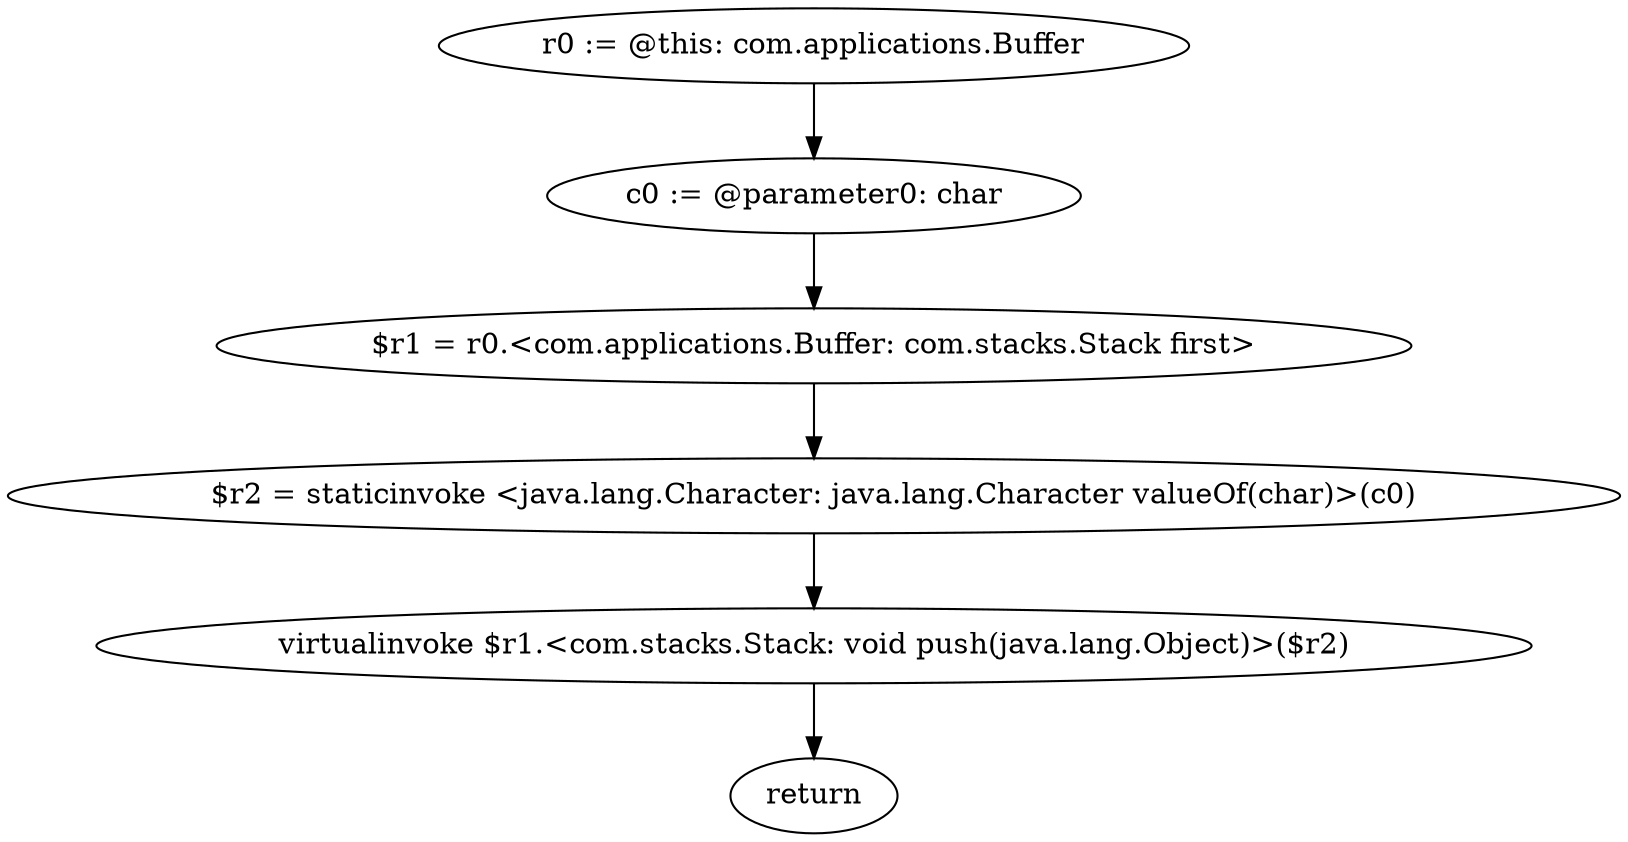 digraph "unitGraph" {
    "r0 := @this: com.applications.Buffer"
    "c0 := @parameter0: char"
    "$r1 = r0.<com.applications.Buffer: com.stacks.Stack first>"
    "$r2 = staticinvoke <java.lang.Character: java.lang.Character valueOf(char)>(c0)"
    "virtualinvoke $r1.<com.stacks.Stack: void push(java.lang.Object)>($r2)"
    "return"
    "r0 := @this: com.applications.Buffer"->"c0 := @parameter0: char";
    "c0 := @parameter0: char"->"$r1 = r0.<com.applications.Buffer: com.stacks.Stack first>";
    "$r1 = r0.<com.applications.Buffer: com.stacks.Stack first>"->"$r2 = staticinvoke <java.lang.Character: java.lang.Character valueOf(char)>(c0)";
    "$r2 = staticinvoke <java.lang.Character: java.lang.Character valueOf(char)>(c0)"->"virtualinvoke $r1.<com.stacks.Stack: void push(java.lang.Object)>($r2)";
    "virtualinvoke $r1.<com.stacks.Stack: void push(java.lang.Object)>($r2)"->"return";
}
